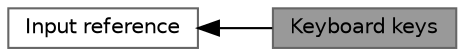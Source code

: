 digraph "Keyboard keys"
{
 // LATEX_PDF_SIZE
  bgcolor="transparent";
  edge [fontname=Helvetica,fontsize=10,labelfontname=Helvetica,labelfontsize=10];
  node [fontname=Helvetica,fontsize=10,shape=box,height=0.2,width=0.4];
  rankdir=LR;
  Node2 [id="Node000002",label="Input reference",height=0.2,width=0.4,color="grey40", fillcolor="white", style="filled",URL="$group__input.html",tooltip="Functions and types related to input handling."];
  Node1 [id="Node000001",label="Keyboard keys",height=0.2,width=0.4,color="gray40", fillcolor="grey60", style="filled", fontcolor="black",tooltip="Keyboard key IDs."];
  Node2->Node1 [shape=plaintext, dir="back", style="solid"];
}
